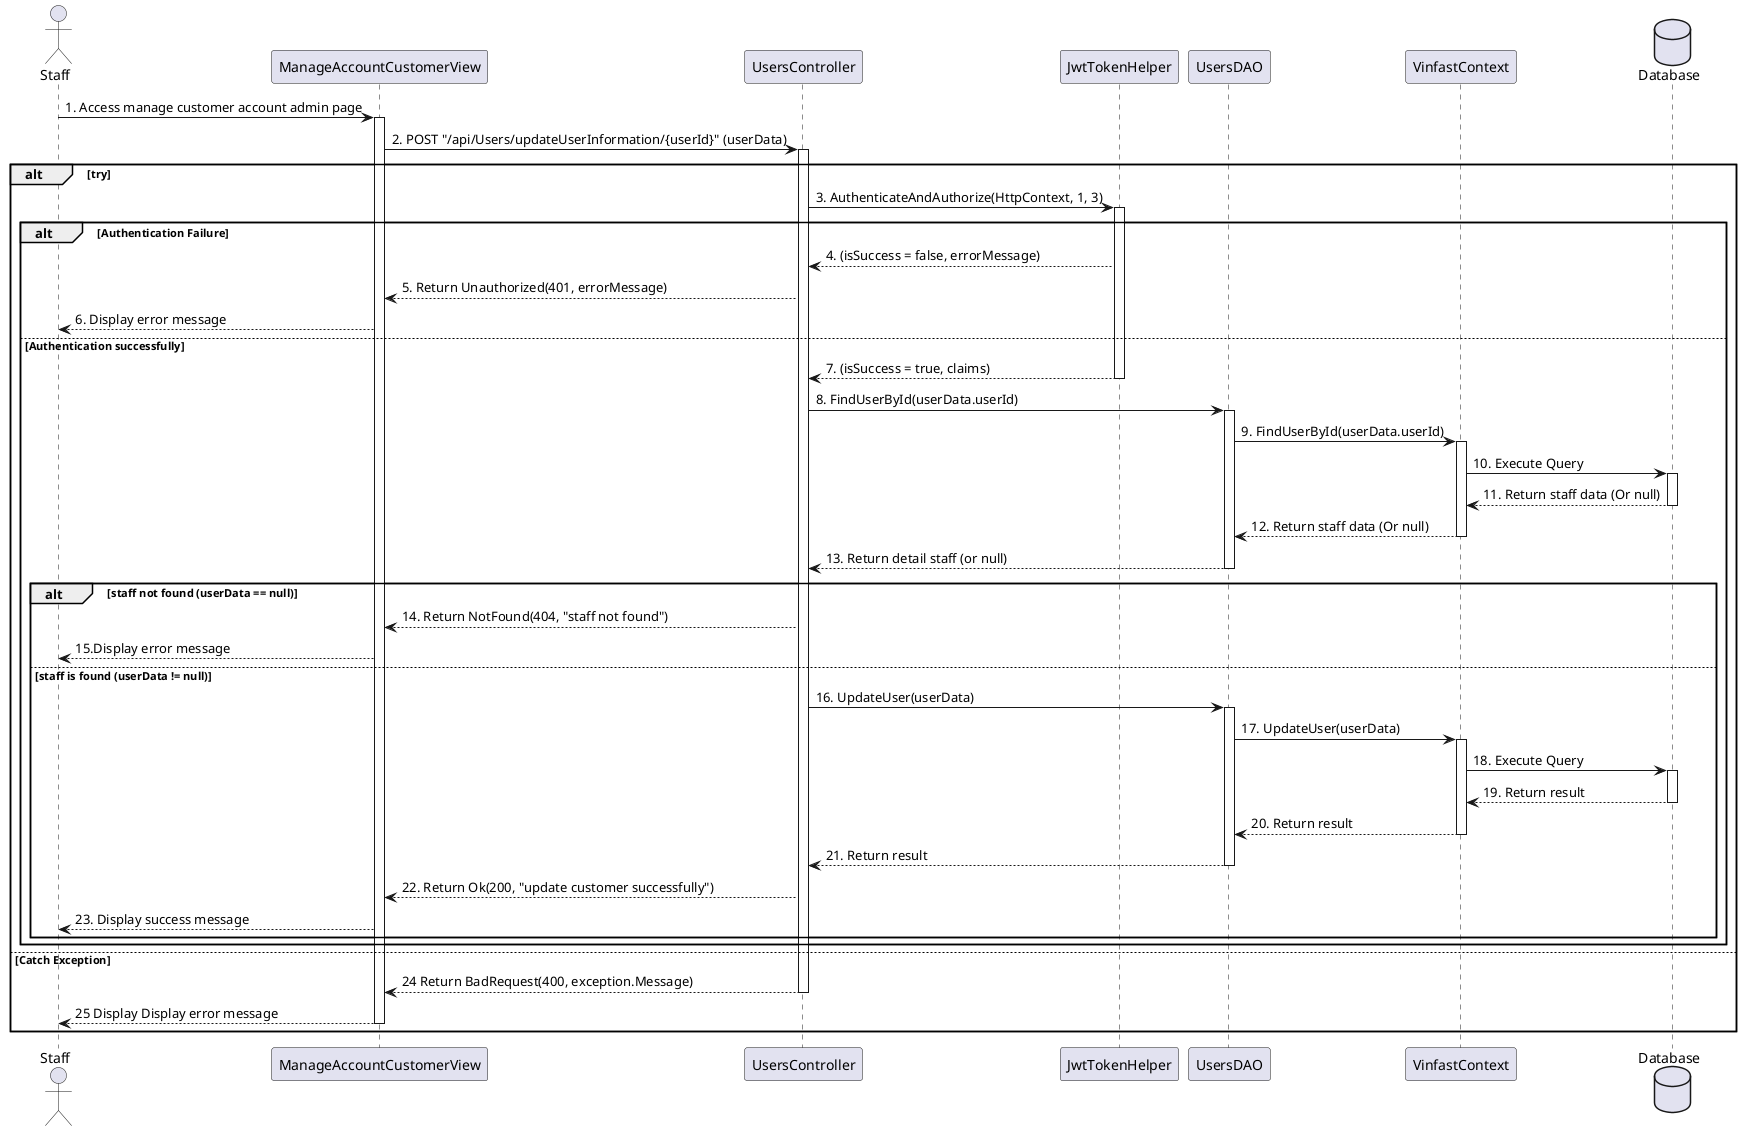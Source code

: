 @startuml
actor Staff
participant ManageAccountCustomerView
participant UsersController
participant JwtTokenHelper
participant UsersDAO
participant VinfastContext
database Database


Staff -> ManageAccountCustomerView: 1. Access manage customer account admin page
activate ManageAccountCustomerView

ManageAccountCustomerView -> UsersController: 2. POST "/api/Users/updateUserInformation/{userId}" (userData)
alt try
    activate UsersController
    UsersController -> JwtTokenHelper: 3. AuthenticateAndAuthorize(HttpContext, 1, 3)
    alt Authentication Failure
        activate JwtTokenHelper
        JwtTokenHelper --> UsersController: 4. (isSuccess = false, errorMessage)
        UsersController --> ManageAccountCustomerView: 5. Return Unauthorized(401, errorMessage)
        ManageAccountCustomerView --> Staff: 6. Display error message
        
    else Authentication successfully
        JwtTokenHelper --> UsersController: 7. (isSuccess = true, claims)
        deactivate JwtTokenHelper
        ' complete check authentication
        UsersController -> UsersDAO: 8. FindUserById(userData.userId)
        activate UsersDAO
        
        UsersDAO -> VinfastContext: 9. FindUserById(userData.userId)
        activate VinfastContext
        
        VinfastContext -> Database: 10. Execute Query
        activate Database
        Database --> VinfastContext: 11. Return staff data (Or null)
        deactivate Database
        
        VinfastContext --> UsersDAO: 12. Return staff data (Or null)
        deactivate VinfastContext
        UsersDAO --> UsersController: 13. Return detail staff (or null)
        deactivate UsersDAO

        alt staff not found (userData == null)
            UsersController --> ManageAccountCustomerView: 14. Return NotFound(404, "staff not found")
            ManageAccountCustomerView --> Staff: 15.Display error message
        else staff is found (userData != null)
            UsersController -> UsersDAO: 16. UpdateUser(userData)
            Activate UsersDAO
            UsersDAO -> VinfastContext: 17. UpdateUser(userData)
            activate VinfastContext
            VinfastContext -> Database: 18. Execute Query
            activate Database
            Database --> VinfastContext: 19. Return result
            deactivate Database
            VinfastContext --> UsersDAO: 20. Return result
            deactivate VinfastContext
            UsersDAO --> UsersController: 21. Return result
            deactivate UsersDAO
                
            UsersController --> ManageAccountCustomerView: 22. Return Ok(200, "update customer successfully")
            ManageAccountCustomerView --> Staff: 23. Display success message
        end
    end
else Catch Exception
    UsersController --> ManageAccountCustomerView: 24 Return BadRequest(400, exception.Message)
    deactivate UsersController
    ManageAccountCustomerView --> Staff: 25 Display Display error message
deactivate ManageAccountCustomerView
end




@enduml